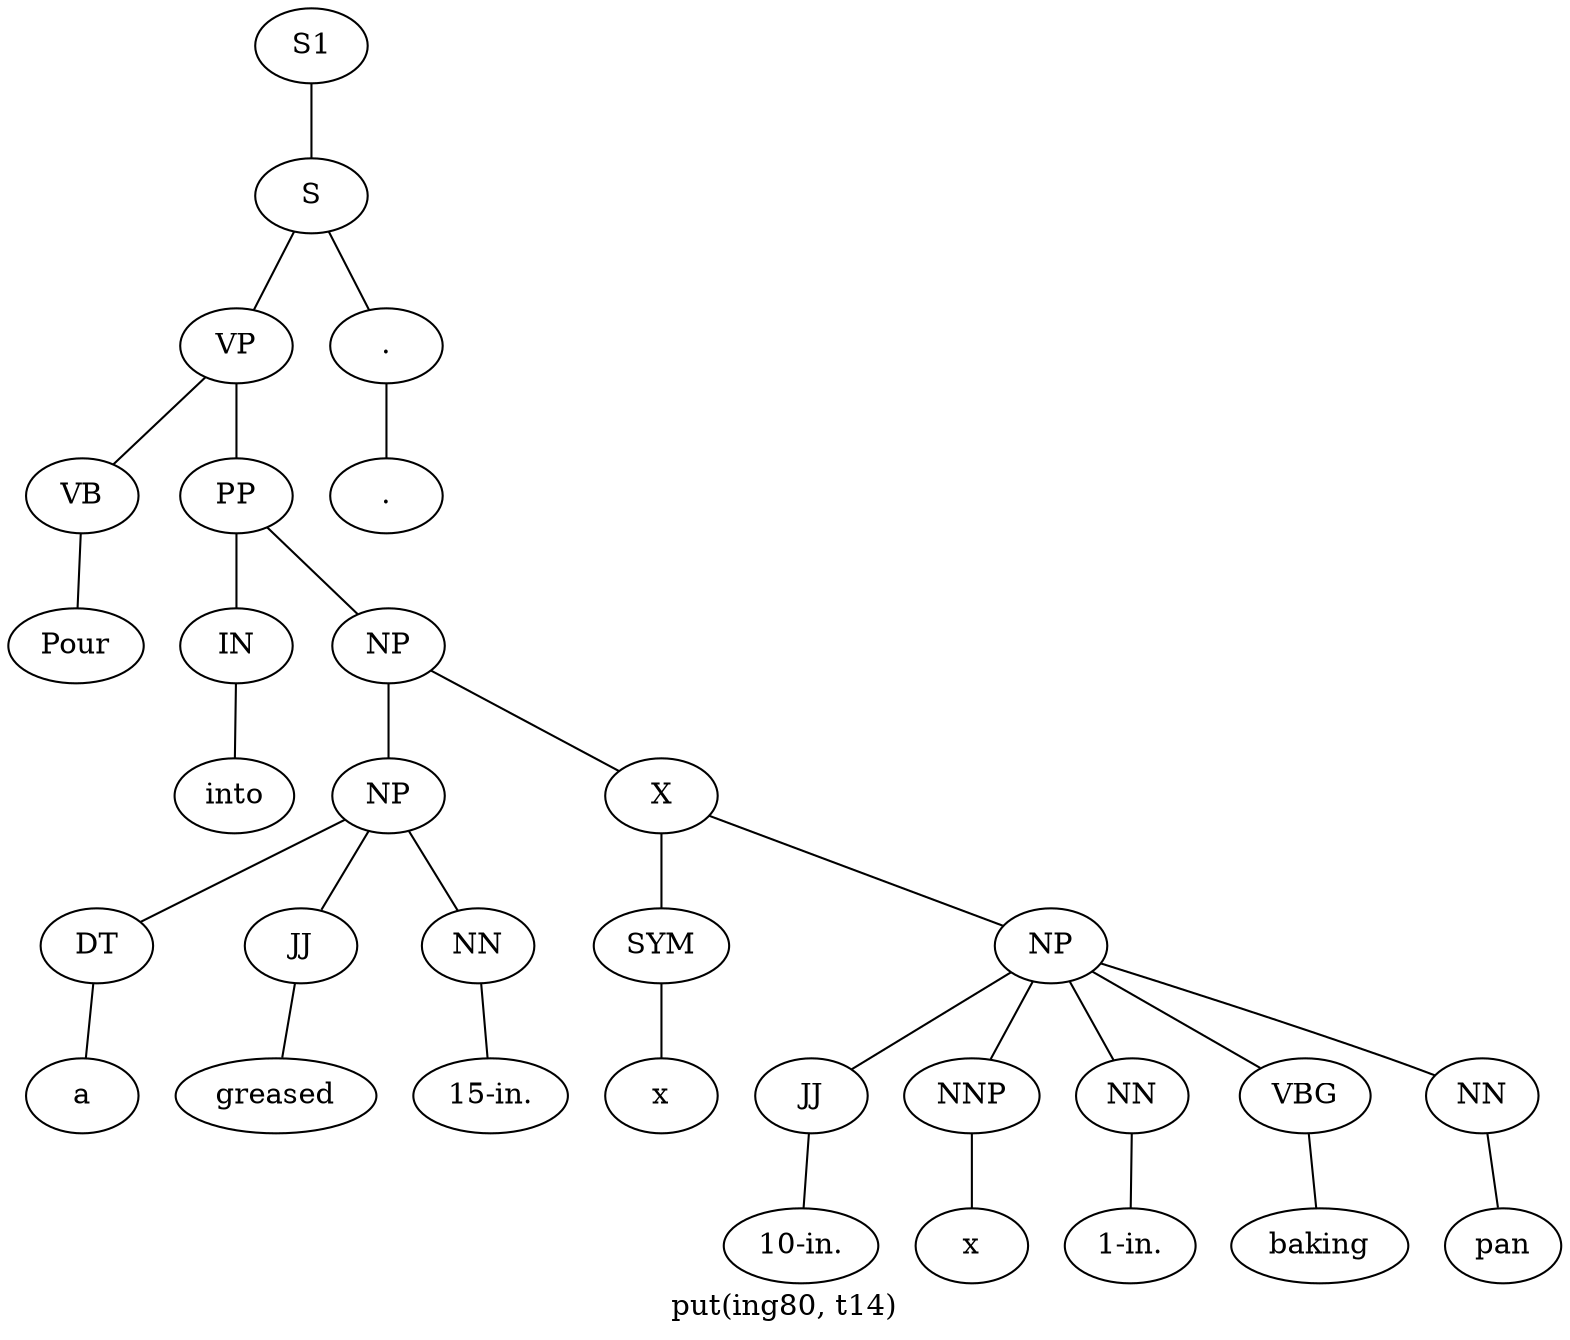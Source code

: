 graph SyntaxGraph {
	label = "put(ing80, t14)";
	Node0 [label="S1"];
	Node1 [label="S"];
	Node2 [label="VP"];
	Node3 [label="VB"];
	Node4 [label="Pour"];
	Node5 [label="PP"];
	Node6 [label="IN"];
	Node7 [label="into"];
	Node8 [label="NP"];
	Node9 [label="NP"];
	Node10 [label="DT"];
	Node11 [label="a"];
	Node12 [label="JJ"];
	Node13 [label="greased"];
	Node14 [label="NN"];
	Node15 [label="15-in."];
	Node16 [label="X"];
	Node17 [label="SYM"];
	Node18 [label="x"];
	Node19 [label="NP"];
	Node20 [label="JJ"];
	Node21 [label="10-in."];
	Node22 [label="NNP"];
	Node23 [label="x"];
	Node24 [label="NN"];
	Node25 [label="1-in."];
	Node26 [label="VBG"];
	Node27 [label="baking"];
	Node28 [label="NN"];
	Node29 [label="pan"];
	Node30 [label="."];
	Node31 [label="."];

	Node0 -- Node1;
	Node1 -- Node2;
	Node1 -- Node30;
	Node2 -- Node3;
	Node2 -- Node5;
	Node3 -- Node4;
	Node5 -- Node6;
	Node5 -- Node8;
	Node6 -- Node7;
	Node8 -- Node9;
	Node8 -- Node16;
	Node9 -- Node10;
	Node9 -- Node12;
	Node9 -- Node14;
	Node10 -- Node11;
	Node12 -- Node13;
	Node14 -- Node15;
	Node16 -- Node17;
	Node16 -- Node19;
	Node17 -- Node18;
	Node19 -- Node20;
	Node19 -- Node22;
	Node19 -- Node24;
	Node19 -- Node26;
	Node19 -- Node28;
	Node20 -- Node21;
	Node22 -- Node23;
	Node24 -- Node25;
	Node26 -- Node27;
	Node28 -- Node29;
	Node30 -- Node31;
}